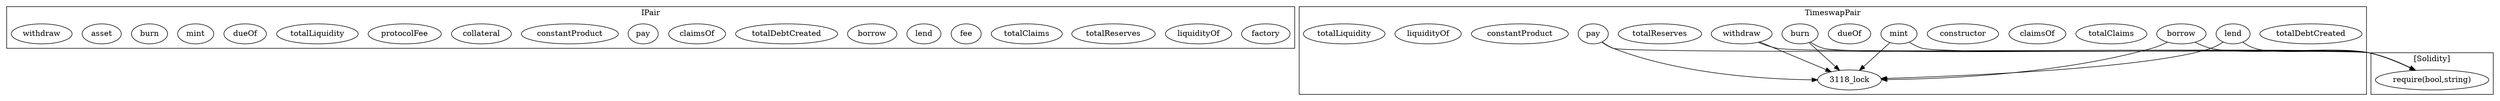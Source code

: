 strict digraph {
subgraph cluster_3626_IPair {
label = "IPair"
"3626_factory" [label="factory"]
"3626_liquidityOf" [label="liquidityOf"]
"3626_totalReserves" [label="totalReserves"]
"3626_totalClaims" [label="totalClaims"]
"3626_fee" [label="fee"]
"3626_lend" [label="lend"]
"3626_borrow" [label="borrow"]
"3626_totalDebtCreated" [label="totalDebtCreated"]
"3626_claimsOf" [label="claimsOf"]
"3626_pay" [label="pay"]
"3626_constantProduct" [label="constantProduct"]
"3626_collateral" [label="collateral"]
"3626_protocolFee" [label="protocolFee"]
"3626_totalLiquidity" [label="totalLiquidity"]
"3626_dueOf" [label="dueOf"]
"3626_mint" [label="mint"]
"3626_burn" [label="burn"]
"3626_asset" [label="asset"]
"3626_withdraw" [label="withdraw"]
}subgraph cluster_3118_TimeswapPair {
label = "TimeswapPair"
"3118_totalDebtCreated" [label="totalDebtCreated"]
"3118_lend" [label="lend"]
"3118_borrow" [label="borrow"]
"3118_totalClaims" [label="totalClaims"]
"3118_claimsOf" [label="claimsOf"]
"3118_constructor" [label="constructor"]
"3118_mint" [label="mint"]
"3118_dueOf" [label="dueOf"]
"3118_burn" [label="burn"]
"3118_withdraw" [label="withdraw"]
"3118_totalReserves" [label="totalReserves"]
"3118_pay" [label="pay"]
"3118_constantProduct" [label="constantProduct"]
"3118_liquidityOf" [label="liquidityOf"]
"3118_totalLiquidity" [label="totalLiquidity"]
"3118_mint" -> "3118_lock"
"3118_borrow" -> "3118_lock"
"3118_burn" -> "3118_lock"
"3118_withdraw" -> "3118_lock"
"3118_pay" -> "3118_lock"
"3118_lend" -> "3118_lock"
}subgraph cluster_solidity {
label = "[Solidity]"
"require(bool,string)" 
"3118_lend" -> "require(bool,string)"
"3118_pay" -> "require(bool,string)"
"3118_mint" -> "require(bool,string)"
"3118_burn" -> "require(bool,string)"
"3118_withdraw" -> "require(bool,string)"
"3118_borrow" -> "require(bool,string)"
}
}